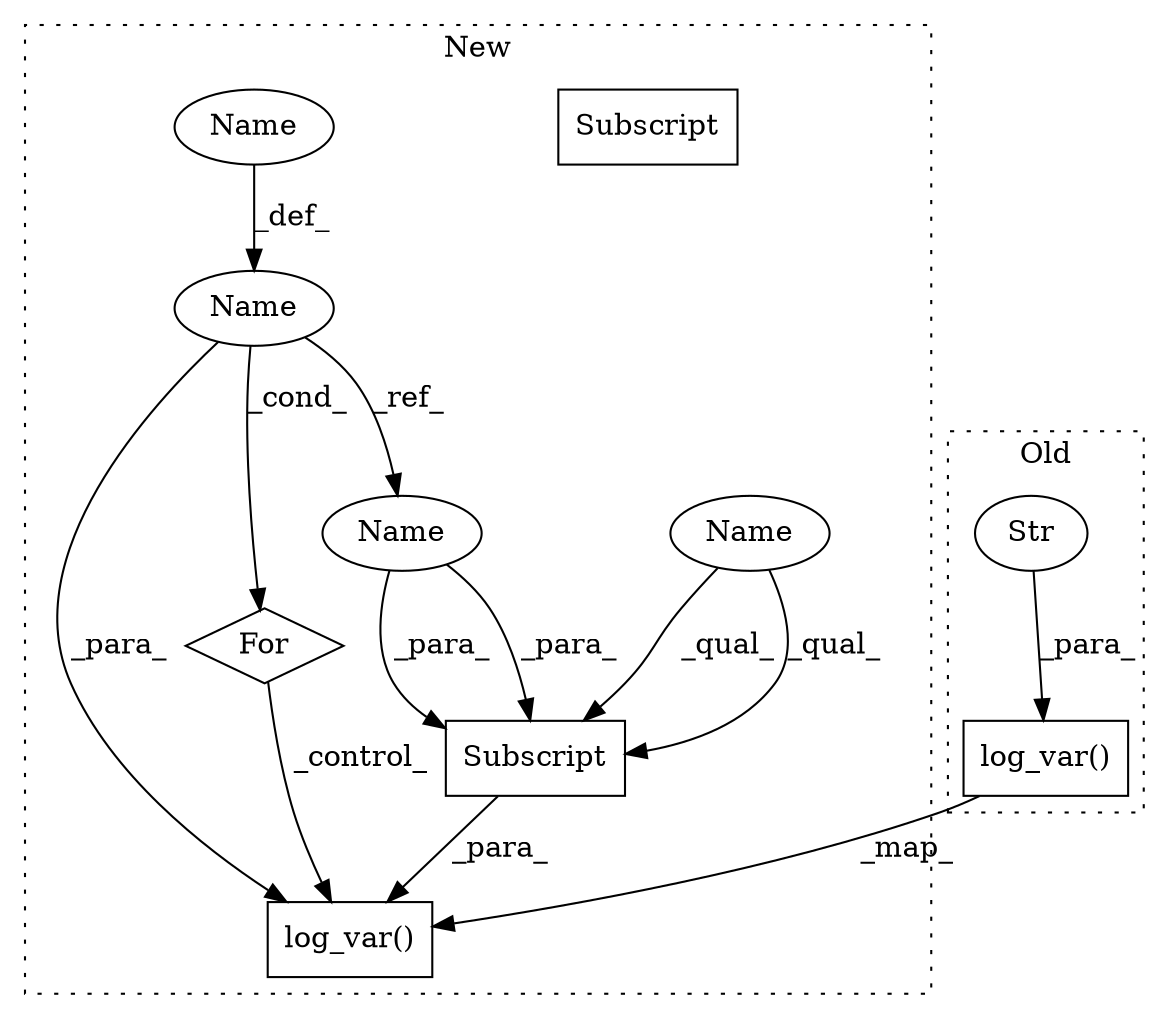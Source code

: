 digraph G {
subgraph cluster0 {
1 [label="log_var()" a="75" s="4373,4438" l="20,1" shape="box"];
3 [label="Str" a="66" s="4393" l="13" shape="ellipse"];
label = "Old";
style="dotted";
}
subgraph cluster1 {
2 [label="log_var()" a="75" s="4369,4430" l="20,1" shape="box"];
4 [label="Subscript" a="63" s="4398,0" l="17,0" shape="box"];
5 [label="For" a="107" s="4324,4347" l="4,22" shape="diamond"];
6 [label="Name" a="87" s="4328" l="7" shape="ellipse"];
7 [label="Name" a="87" s="4407" l="7" shape="ellipse"];
8 [label="Name" a="87" s="4398" l="8" shape="ellipse"];
9 [label="Subscript" a="63" s="4398,0" l="17,0" shape="box"];
10 [label="Name" a="87" s="4339" l="8" shape="ellipse"];
label = "New";
style="dotted";
}
1 -> 2 [label="_map_"];
3 -> 1 [label="_para_"];
5 -> 2 [label="_control_"];
6 -> 7 [label="_ref_"];
6 -> 5 [label="_cond_"];
6 -> 2 [label="_para_"];
7 -> 9 [label="_para_"];
7 -> 9 [label="_para_"];
8 -> 9 [label="_qual_"];
8 -> 9 [label="_qual_"];
9 -> 2 [label="_para_"];
10 -> 6 [label="_def_"];
}